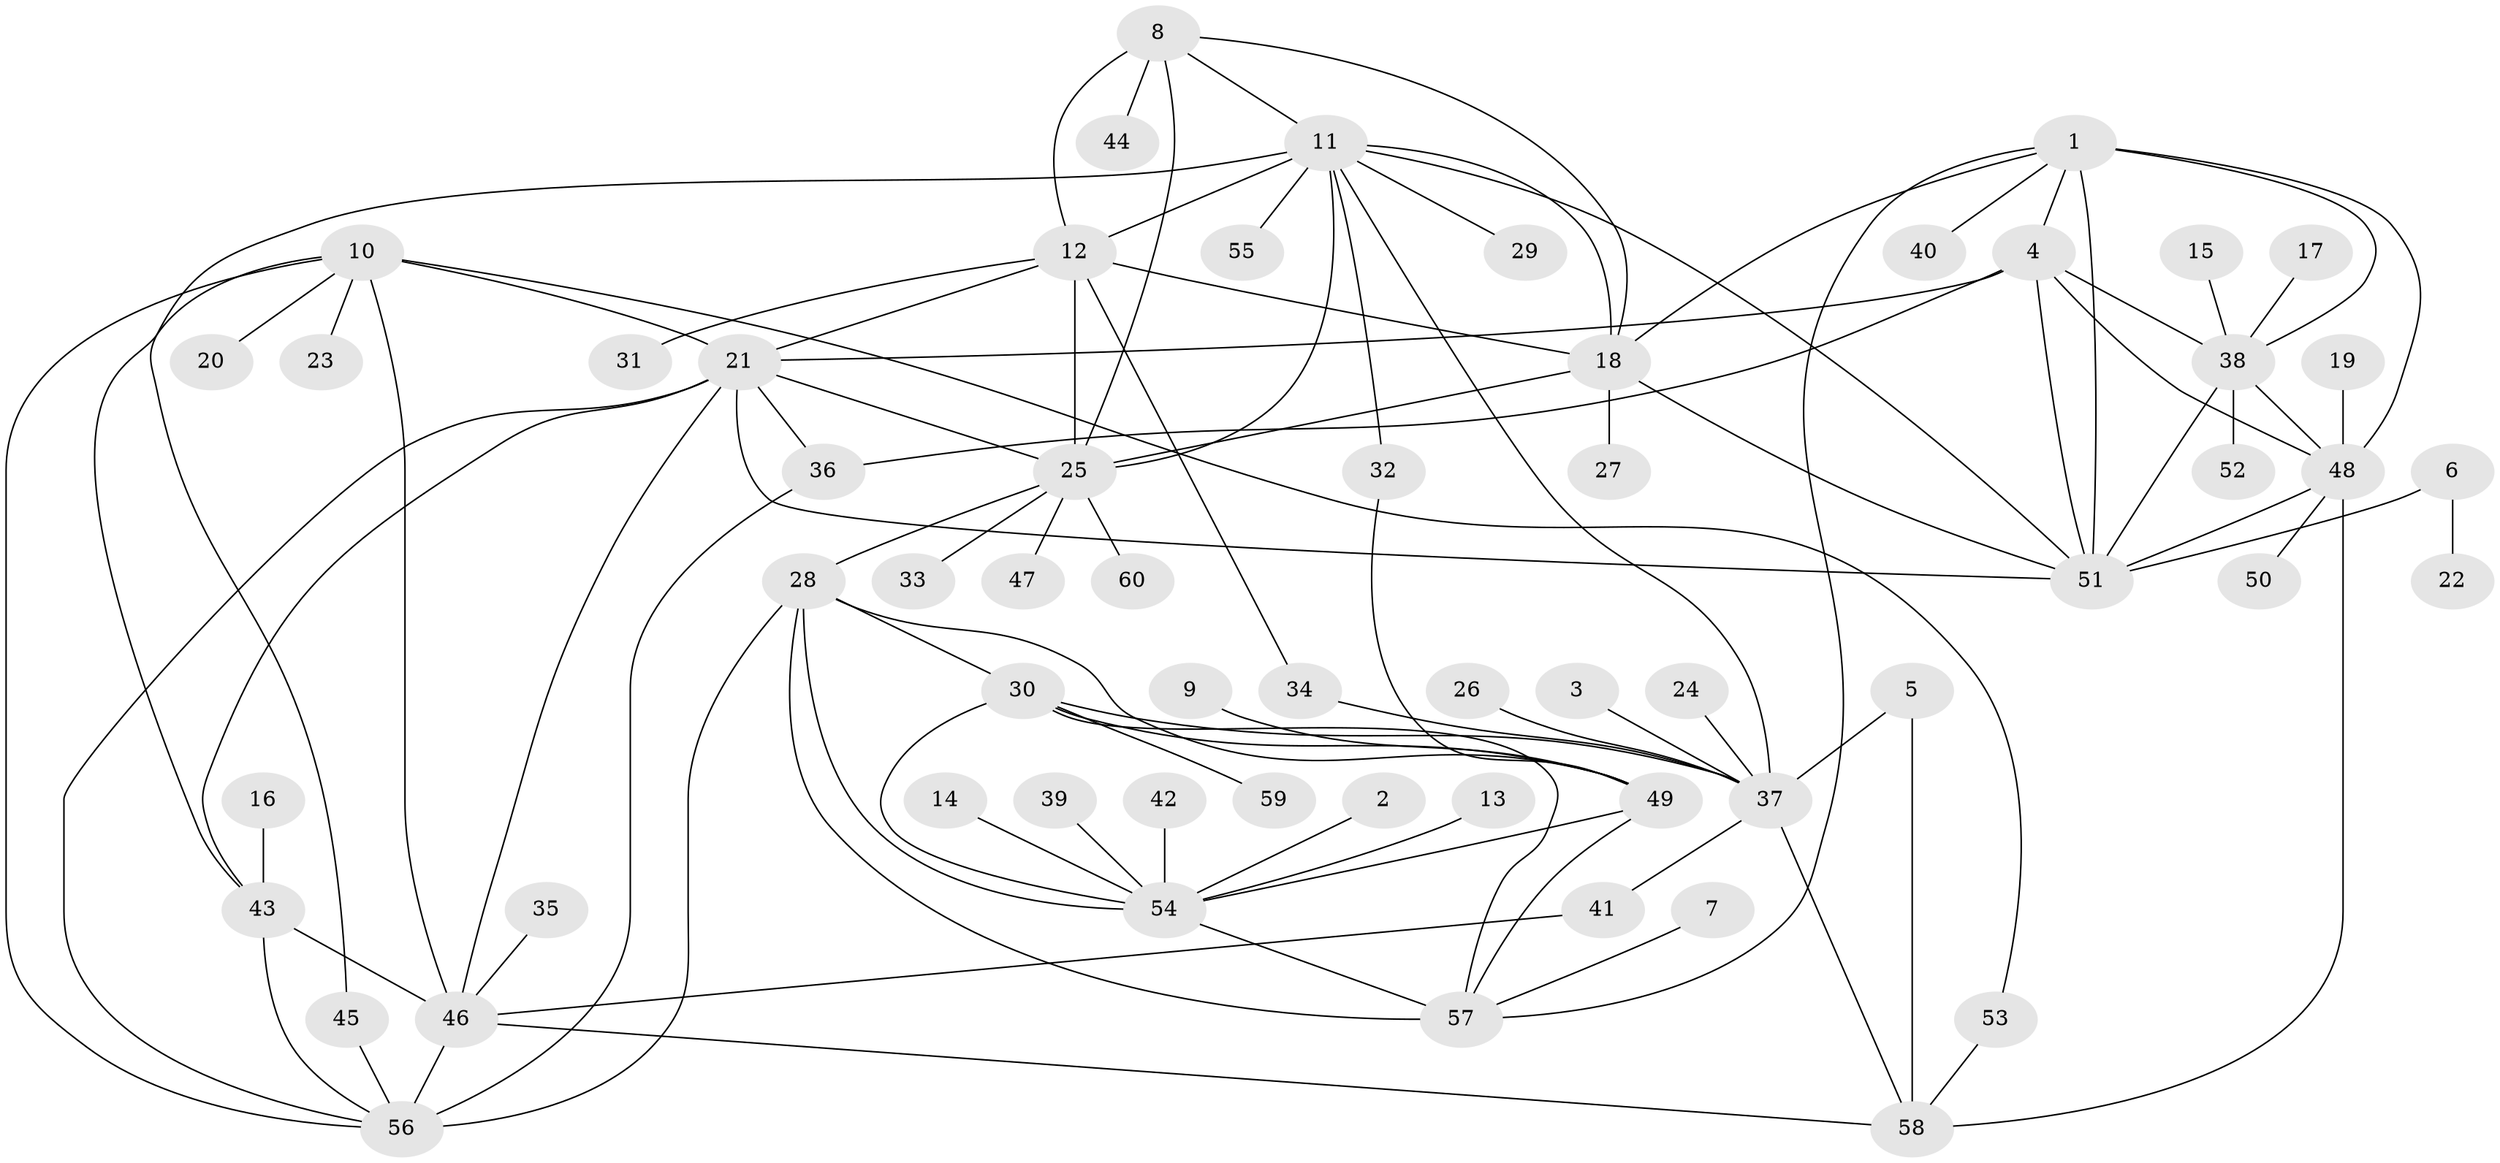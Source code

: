 // original degree distribution, {12: 0.016666666666666666, 7: 0.05, 13: 0.008333333333333333, 8: 0.075, 10: 0.041666666666666664, 9: 0.025, 5: 0.008333333333333333, 6: 0.025, 4: 0.008333333333333333, 1: 0.525, 2: 0.18333333333333332, 3: 0.03333333333333333}
// Generated by graph-tools (version 1.1) at 2025/02/03/09/25 03:02:33]
// undirected, 60 vertices, 101 edges
graph export_dot {
graph [start="1"]
  node [color=gray90,style=filled];
  1;
  2;
  3;
  4;
  5;
  6;
  7;
  8;
  9;
  10;
  11;
  12;
  13;
  14;
  15;
  16;
  17;
  18;
  19;
  20;
  21;
  22;
  23;
  24;
  25;
  26;
  27;
  28;
  29;
  30;
  31;
  32;
  33;
  34;
  35;
  36;
  37;
  38;
  39;
  40;
  41;
  42;
  43;
  44;
  45;
  46;
  47;
  48;
  49;
  50;
  51;
  52;
  53;
  54;
  55;
  56;
  57;
  58;
  59;
  60;
  1 -- 4 [weight=1.0];
  1 -- 18 [weight=1.0];
  1 -- 38 [weight=2.0];
  1 -- 40 [weight=1.0];
  1 -- 48 [weight=1.0];
  1 -- 51 [weight=1.0];
  1 -- 57 [weight=1.0];
  2 -- 54 [weight=1.0];
  3 -- 37 [weight=1.0];
  4 -- 21 [weight=1.0];
  4 -- 36 [weight=1.0];
  4 -- 38 [weight=2.0];
  4 -- 48 [weight=1.0];
  4 -- 51 [weight=1.0];
  5 -- 37 [weight=4.0];
  5 -- 58 [weight=4.0];
  6 -- 22 [weight=1.0];
  6 -- 51 [weight=1.0];
  7 -- 57 [weight=1.0];
  8 -- 11 [weight=1.0];
  8 -- 12 [weight=2.0];
  8 -- 18 [weight=1.0];
  8 -- 25 [weight=1.0];
  8 -- 44 [weight=1.0];
  9 -- 49 [weight=1.0];
  10 -- 20 [weight=1.0];
  10 -- 21 [weight=1.0];
  10 -- 23 [weight=1.0];
  10 -- 43 [weight=1.0];
  10 -- 46 [weight=2.0];
  10 -- 53 [weight=1.0];
  10 -- 56 [weight=1.0];
  11 -- 12 [weight=2.0];
  11 -- 18 [weight=1.0];
  11 -- 25 [weight=1.0];
  11 -- 29 [weight=1.0];
  11 -- 32 [weight=1.0];
  11 -- 37 [weight=1.0];
  11 -- 45 [weight=1.0];
  11 -- 51 [weight=1.0];
  11 -- 55 [weight=1.0];
  12 -- 18 [weight=2.0];
  12 -- 21 [weight=1.0];
  12 -- 25 [weight=2.0];
  12 -- 31 [weight=1.0];
  12 -- 34 [weight=1.0];
  13 -- 54 [weight=1.0];
  14 -- 54 [weight=1.0];
  15 -- 38 [weight=1.0];
  16 -- 43 [weight=1.0];
  17 -- 38 [weight=1.0];
  18 -- 25 [weight=1.0];
  18 -- 27 [weight=1.0];
  18 -- 51 [weight=1.0];
  19 -- 48 [weight=1.0];
  21 -- 25 [weight=1.0];
  21 -- 36 [weight=1.0];
  21 -- 43 [weight=1.0];
  21 -- 46 [weight=2.0];
  21 -- 51 [weight=1.0];
  21 -- 56 [weight=1.0];
  24 -- 37 [weight=1.0];
  25 -- 28 [weight=1.0];
  25 -- 33 [weight=1.0];
  25 -- 47 [weight=1.0];
  25 -- 60 [weight=1.0];
  26 -- 37 [weight=1.0];
  28 -- 30 [weight=1.0];
  28 -- 49 [weight=1.0];
  28 -- 54 [weight=2.0];
  28 -- 56 [weight=1.0];
  28 -- 57 [weight=1.0];
  30 -- 37 [weight=2.0];
  30 -- 49 [weight=1.0];
  30 -- 54 [weight=2.0];
  30 -- 57 [weight=1.0];
  30 -- 59 [weight=1.0];
  32 -- 49 [weight=1.0];
  34 -- 37 [weight=1.0];
  35 -- 46 [weight=1.0];
  36 -- 56 [weight=1.0];
  37 -- 41 [weight=1.0];
  37 -- 58 [weight=4.0];
  38 -- 48 [weight=2.0];
  38 -- 51 [weight=2.0];
  38 -- 52 [weight=1.0];
  39 -- 54 [weight=1.0];
  41 -- 46 [weight=1.0];
  42 -- 54 [weight=1.0];
  43 -- 46 [weight=2.0];
  43 -- 56 [weight=1.0];
  45 -- 56 [weight=1.0];
  46 -- 56 [weight=2.0];
  46 -- 58 [weight=1.0];
  48 -- 50 [weight=1.0];
  48 -- 51 [weight=1.0];
  48 -- 58 [weight=1.0];
  49 -- 54 [weight=2.0];
  49 -- 57 [weight=1.0];
  53 -- 58 [weight=1.0];
  54 -- 57 [weight=2.0];
}
